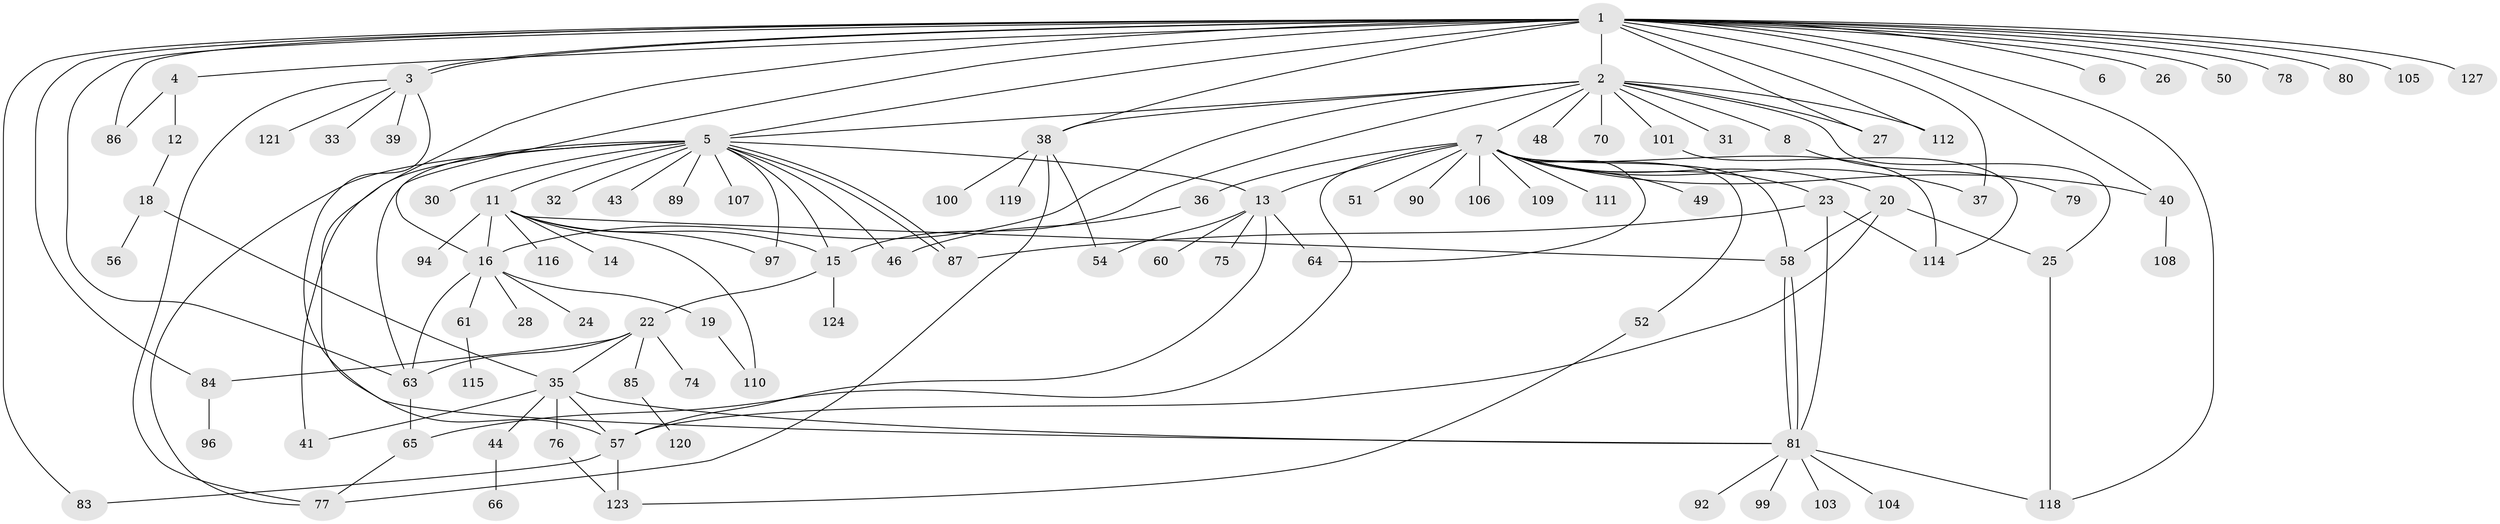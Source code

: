 // original degree distribution, {22: 0.0078125, 15: 0.0078125, 9: 0.015625, 3: 0.1171875, 18: 0.015625, 1: 0.3984375, 2: 0.3125, 8: 0.0078125, 5: 0.0234375, 6: 0.0390625, 4: 0.046875, 10: 0.0078125}
// Generated by graph-tools (version 1.1) at 2025/41/03/06/25 10:41:51]
// undirected, 96 vertices, 142 edges
graph export_dot {
graph [start="1"]
  node [color=gray90,style=filled];
  1 [super="+17"];
  2 [super="+125"];
  3 [super="+9"];
  4 [super="+47"];
  5 [super="+126"];
  6;
  7 [super="+10"];
  8 [super="+113"];
  11 [super="+128"];
  12 [super="+45"];
  13 [super="+29"];
  14;
  15 [super="+62"];
  16 [super="+93"];
  18 [super="+21"];
  19;
  20;
  22 [super="+34"];
  23 [super="+95"];
  24;
  25 [super="+91"];
  26 [super="+55"];
  27;
  28 [super="+69"];
  30 [super="+71"];
  31;
  32;
  33;
  35 [super="+59"];
  36 [super="+122"];
  37;
  38 [super="+53"];
  39 [super="+42"];
  40 [super="+67"];
  41;
  43;
  44;
  46 [super="+117"];
  48;
  49 [super="+88"];
  50;
  51;
  52 [super="+98"];
  54;
  56;
  57 [super="+72"];
  58 [super="+82"];
  60;
  61;
  63 [super="+68"];
  64;
  65;
  66 [super="+73"];
  70;
  74;
  75;
  76;
  77;
  78;
  79;
  80;
  81 [super="+102"];
  83;
  84;
  85;
  86;
  87;
  89;
  90;
  92;
  94;
  96;
  97;
  99;
  100;
  101;
  103;
  104;
  105;
  106;
  107;
  108;
  109;
  110;
  111;
  112;
  114;
  115;
  116;
  118;
  119;
  120;
  121;
  123;
  124;
  127;
  1 -- 2;
  1 -- 3 [weight=2];
  1 -- 3;
  1 -- 4;
  1 -- 6;
  1 -- 26;
  1 -- 27;
  1 -- 40;
  1 -- 50;
  1 -- 78;
  1 -- 80;
  1 -- 83;
  1 -- 84;
  1 -- 86;
  1 -- 105;
  1 -- 112;
  1 -- 118;
  1 -- 127;
  1 -- 16;
  1 -- 37;
  1 -- 63;
  1 -- 5;
  1 -- 57;
  1 -- 38;
  2 -- 5;
  2 -- 7;
  2 -- 8;
  2 -- 15;
  2 -- 16;
  2 -- 27;
  2 -- 31;
  2 -- 38;
  2 -- 48;
  2 -- 70;
  2 -- 101;
  2 -- 112;
  2 -- 25;
  3 -- 33;
  3 -- 39;
  3 -- 77;
  3 -- 81;
  3 -- 121;
  4 -- 12;
  4 -- 86;
  5 -- 11;
  5 -- 15;
  5 -- 30 [weight=2];
  5 -- 32;
  5 -- 41;
  5 -- 43;
  5 -- 46;
  5 -- 63;
  5 -- 77;
  5 -- 87;
  5 -- 87;
  5 -- 89;
  5 -- 97;
  5 -- 107;
  5 -- 13;
  7 -- 13;
  7 -- 20;
  7 -- 23;
  7 -- 36;
  7 -- 37;
  7 -- 40;
  7 -- 49;
  7 -- 51;
  7 -- 52;
  7 -- 58;
  7 -- 64;
  7 -- 65;
  7 -- 90;
  7 -- 106;
  7 -- 109;
  7 -- 111;
  7 -- 114;
  8 -- 79;
  11 -- 14;
  11 -- 16;
  11 -- 58;
  11 -- 94;
  11 -- 97;
  11 -- 116;
  11 -- 110;
  11 -- 15;
  12 -- 18;
  13 -- 57;
  13 -- 60;
  13 -- 75;
  13 -- 64;
  13 -- 54;
  15 -- 22;
  15 -- 124;
  16 -- 19;
  16 -- 24;
  16 -- 28;
  16 -- 61;
  16 -- 63 [weight=2];
  18 -- 56;
  18 -- 35;
  19 -- 110;
  20 -- 25;
  20 -- 58;
  20 -- 57;
  22 -- 63;
  22 -- 74;
  22 -- 35;
  22 -- 84;
  22 -- 85;
  23 -- 114;
  23 -- 81;
  23 -- 87;
  25 -- 118;
  35 -- 41;
  35 -- 44;
  35 -- 76;
  35 -- 81;
  35 -- 57;
  36 -- 46;
  38 -- 119;
  38 -- 100;
  38 -- 54;
  38 -- 77;
  40 -- 108;
  44 -- 66;
  52 -- 123;
  57 -- 83;
  57 -- 123;
  58 -- 81;
  58 -- 81;
  61 -- 115;
  63 -- 65;
  65 -- 77;
  76 -- 123;
  81 -- 92;
  81 -- 99;
  81 -- 103;
  81 -- 104;
  81 -- 118;
  84 -- 96;
  85 -- 120;
  101 -- 114;
}
